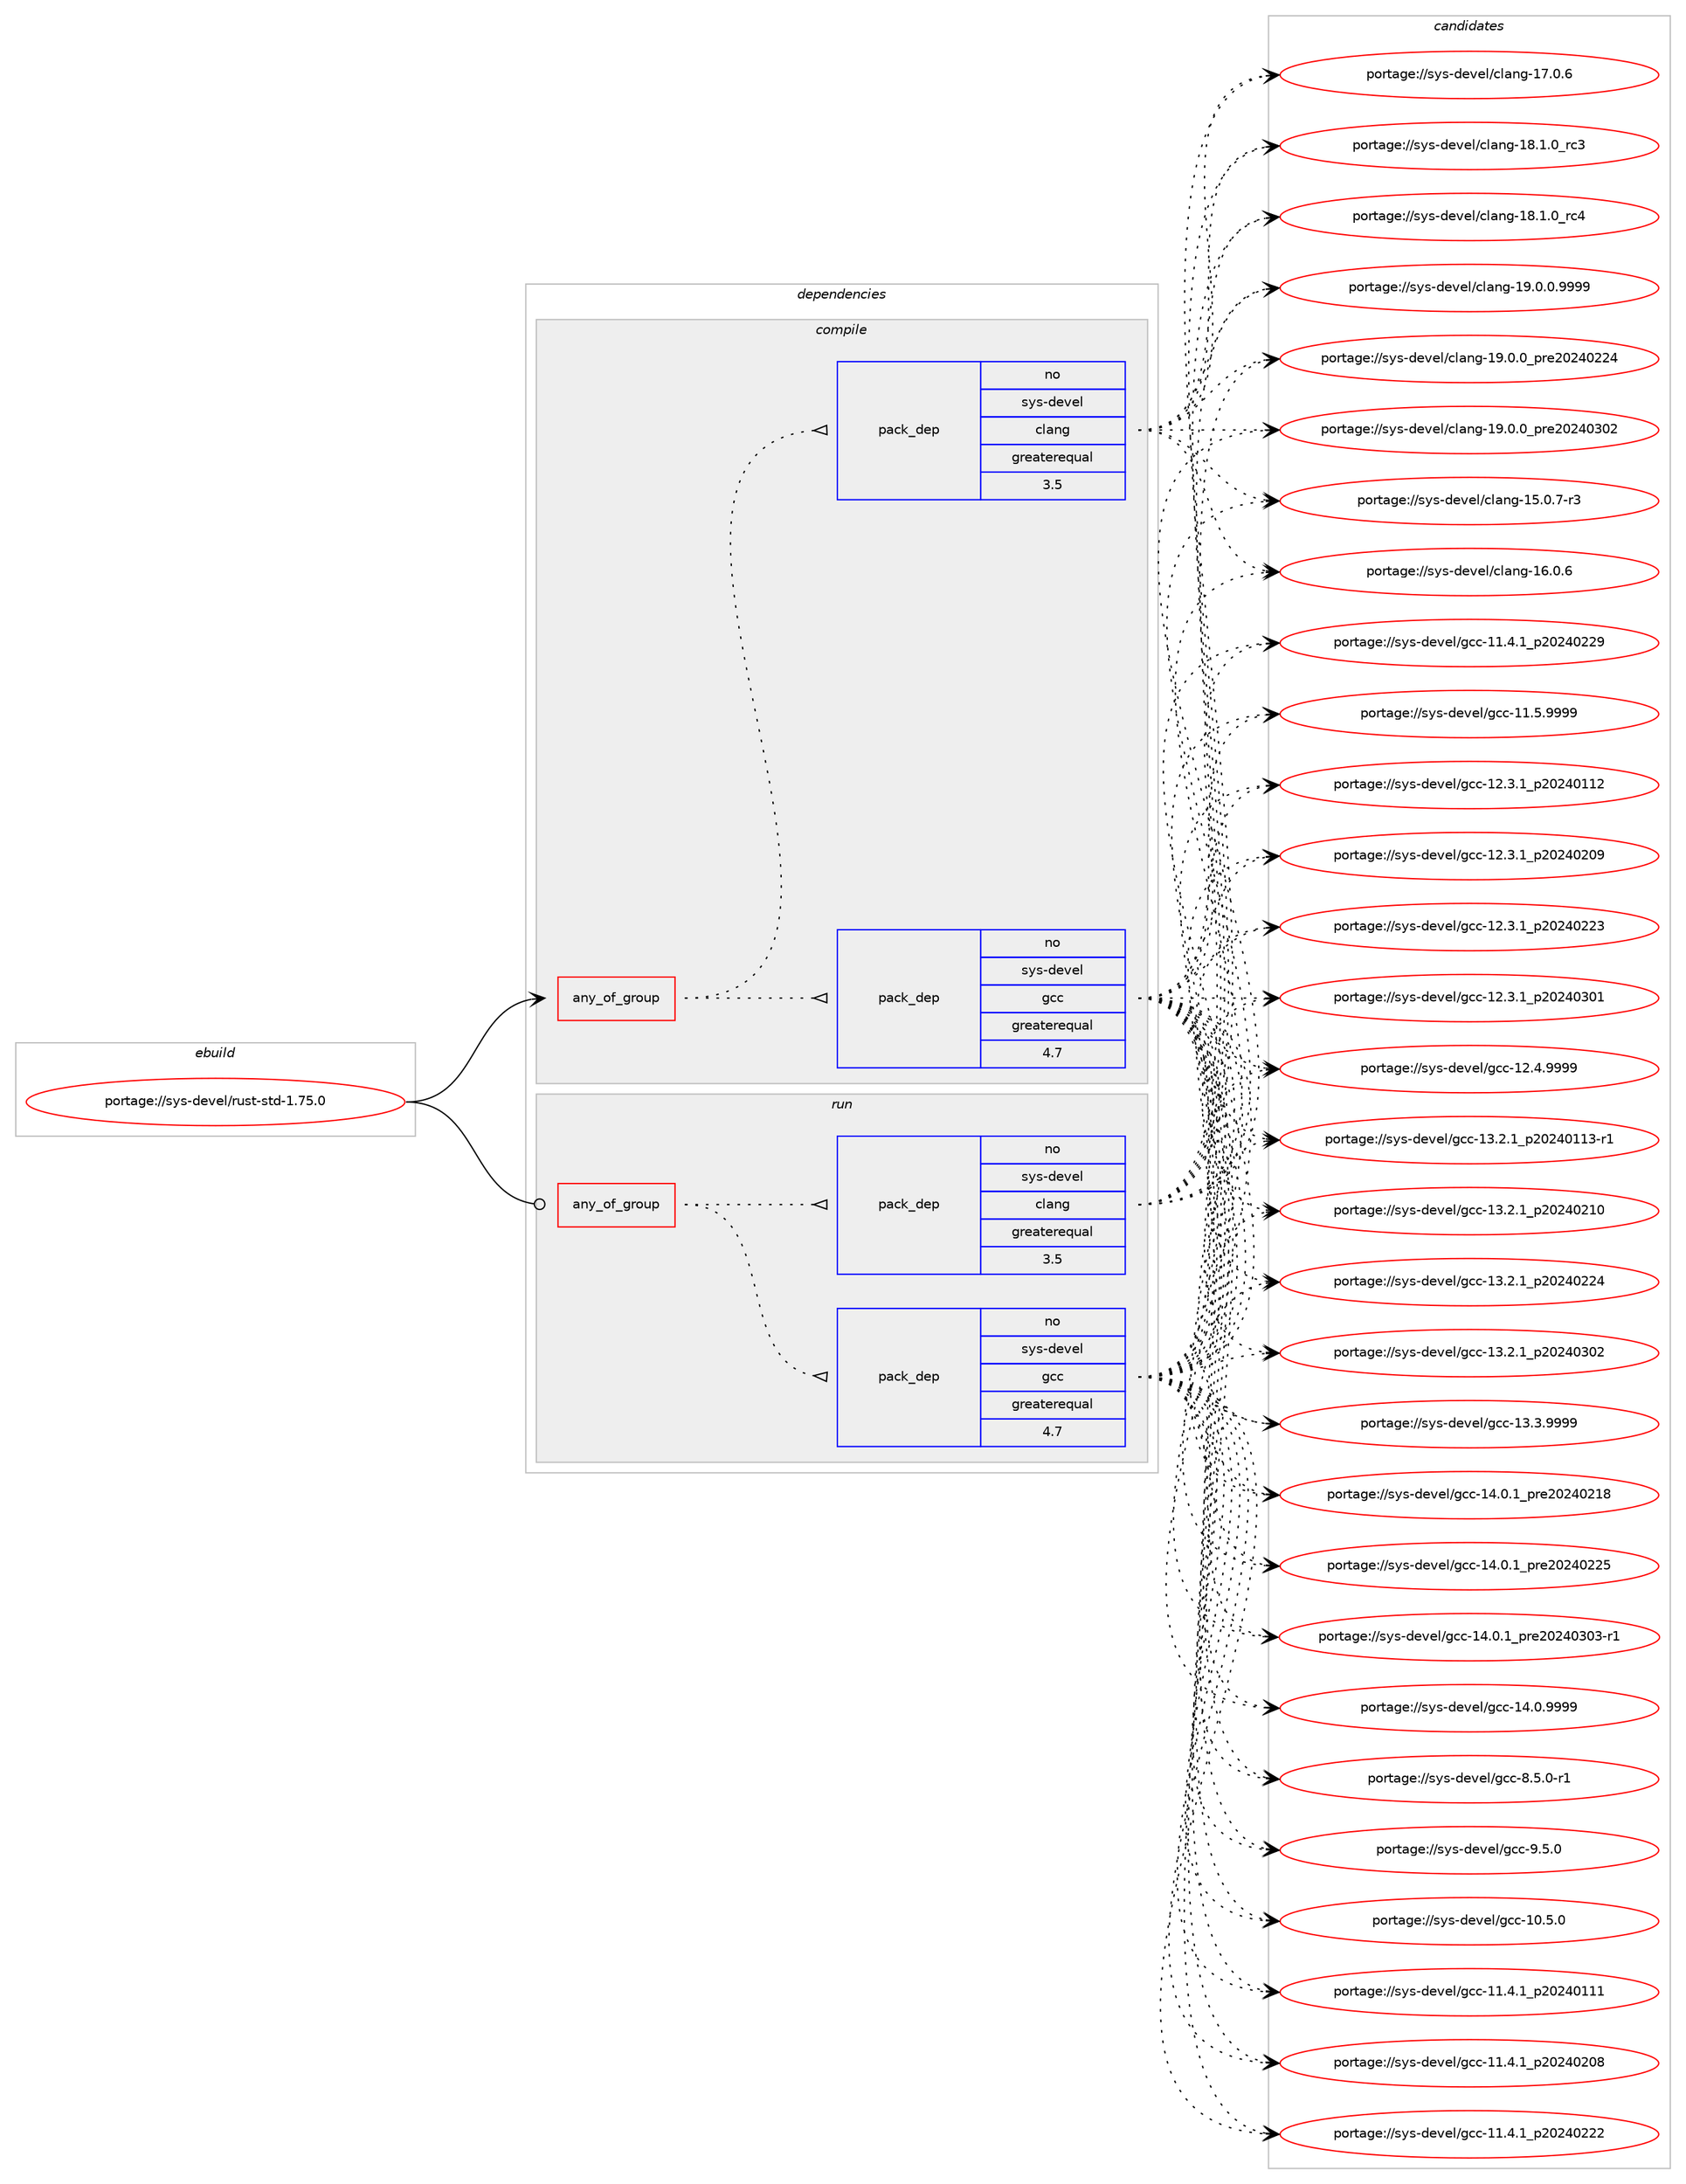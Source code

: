 digraph prolog {

# *************
# Graph options
# *************

newrank=true;
concentrate=true;
compound=true;
graph [rankdir=LR,fontname=Helvetica,fontsize=10,ranksep=1.5];#, ranksep=2.5, nodesep=0.2];
edge  [arrowhead=vee];
node  [fontname=Helvetica,fontsize=10];

# **********
# The ebuild
# **********

subgraph cluster_leftcol {
color=gray;
rank=same;
label=<<i>ebuild</i>>;
id [label="portage://sys-devel/rust-std-1.75.0", color=red, width=4, href="../sys-devel/rust-std-1.75.0.svg"];
}

# ****************
# The dependencies
# ****************

subgraph cluster_midcol {
color=gray;
label=<<i>dependencies</i>>;
subgraph cluster_compile {
fillcolor="#eeeeee";
style=filled;
label=<<i>compile</i>>;
subgraph any139 {
dependency15374 [label=<<TABLE BORDER="0" CELLBORDER="1" CELLSPACING="0" CELLPADDING="4"><TR><TD CELLPADDING="10">any_of_group</TD></TR></TABLE>>, shape=none, color=red];subgraph pack4353 {
dependency15375 [label=<<TABLE BORDER="0" CELLBORDER="1" CELLSPACING="0" CELLPADDING="4" WIDTH="220"><TR><TD ROWSPAN="6" CELLPADDING="30">pack_dep</TD></TR><TR><TD WIDTH="110">no</TD></TR><TR><TD>sys-devel</TD></TR><TR><TD>gcc</TD></TR><TR><TD>greaterequal</TD></TR><TR><TD>4.7</TD></TR></TABLE>>, shape=none, color=blue];
}
dependency15374:e -> dependency15375:w [weight=20,style="dotted",arrowhead="oinv"];
subgraph pack4354 {
dependency15376 [label=<<TABLE BORDER="0" CELLBORDER="1" CELLSPACING="0" CELLPADDING="4" WIDTH="220"><TR><TD ROWSPAN="6" CELLPADDING="30">pack_dep</TD></TR><TR><TD WIDTH="110">no</TD></TR><TR><TD>sys-devel</TD></TR><TR><TD>clang</TD></TR><TR><TD>greaterequal</TD></TR><TR><TD>3.5</TD></TR></TABLE>>, shape=none, color=blue];
}
dependency15374:e -> dependency15376:w [weight=20,style="dotted",arrowhead="oinv"];
}
id:e -> dependency15374:w [weight=20,style="solid",arrowhead="vee"];
}
subgraph cluster_compileandrun {
fillcolor="#eeeeee";
style=filled;
label=<<i>compile and run</i>>;
}
subgraph cluster_run {
fillcolor="#eeeeee";
style=filled;
label=<<i>run</i>>;
subgraph any140 {
dependency15377 [label=<<TABLE BORDER="0" CELLBORDER="1" CELLSPACING="0" CELLPADDING="4"><TR><TD CELLPADDING="10">any_of_group</TD></TR></TABLE>>, shape=none, color=red];subgraph pack4355 {
dependency15378 [label=<<TABLE BORDER="0" CELLBORDER="1" CELLSPACING="0" CELLPADDING="4" WIDTH="220"><TR><TD ROWSPAN="6" CELLPADDING="30">pack_dep</TD></TR><TR><TD WIDTH="110">no</TD></TR><TR><TD>sys-devel</TD></TR><TR><TD>gcc</TD></TR><TR><TD>greaterequal</TD></TR><TR><TD>4.7</TD></TR></TABLE>>, shape=none, color=blue];
}
dependency15377:e -> dependency15378:w [weight=20,style="dotted",arrowhead="oinv"];
subgraph pack4356 {
dependency15379 [label=<<TABLE BORDER="0" CELLBORDER="1" CELLSPACING="0" CELLPADDING="4" WIDTH="220"><TR><TD ROWSPAN="6" CELLPADDING="30">pack_dep</TD></TR><TR><TD WIDTH="110">no</TD></TR><TR><TD>sys-devel</TD></TR><TR><TD>clang</TD></TR><TR><TD>greaterequal</TD></TR><TR><TD>3.5</TD></TR></TABLE>>, shape=none, color=blue];
}
dependency15377:e -> dependency15379:w [weight=20,style="dotted",arrowhead="oinv"];
}
id:e -> dependency15377:w [weight=20,style="solid",arrowhead="odot"];
}
}

# **************
# The candidates
# **************

subgraph cluster_choices {
rank=same;
color=gray;
label=<<i>candidates</i>>;

subgraph choice4353 {
color=black;
nodesep=1;
choice1151211154510010111810110847103999945494846534648 [label="portage://sys-devel/gcc-10.5.0", color=red, width=4,href="../sys-devel/gcc-10.5.0.svg"];
choice1151211154510010111810110847103999945494946524649951125048505248494949 [label="portage://sys-devel/gcc-11.4.1_p20240111", color=red, width=4,href="../sys-devel/gcc-11.4.1_p20240111.svg"];
choice1151211154510010111810110847103999945494946524649951125048505248504856 [label="portage://sys-devel/gcc-11.4.1_p20240208", color=red, width=4,href="../sys-devel/gcc-11.4.1_p20240208.svg"];
choice1151211154510010111810110847103999945494946524649951125048505248505050 [label="portage://sys-devel/gcc-11.4.1_p20240222", color=red, width=4,href="../sys-devel/gcc-11.4.1_p20240222.svg"];
choice1151211154510010111810110847103999945494946524649951125048505248505057 [label="portage://sys-devel/gcc-11.4.1_p20240229", color=red, width=4,href="../sys-devel/gcc-11.4.1_p20240229.svg"];
choice1151211154510010111810110847103999945494946534657575757 [label="portage://sys-devel/gcc-11.5.9999", color=red, width=4,href="../sys-devel/gcc-11.5.9999.svg"];
choice1151211154510010111810110847103999945495046514649951125048505248494950 [label="portage://sys-devel/gcc-12.3.1_p20240112", color=red, width=4,href="../sys-devel/gcc-12.3.1_p20240112.svg"];
choice1151211154510010111810110847103999945495046514649951125048505248504857 [label="portage://sys-devel/gcc-12.3.1_p20240209", color=red, width=4,href="../sys-devel/gcc-12.3.1_p20240209.svg"];
choice1151211154510010111810110847103999945495046514649951125048505248505051 [label="portage://sys-devel/gcc-12.3.1_p20240223", color=red, width=4,href="../sys-devel/gcc-12.3.1_p20240223.svg"];
choice1151211154510010111810110847103999945495046514649951125048505248514849 [label="portage://sys-devel/gcc-12.3.1_p20240301", color=red, width=4,href="../sys-devel/gcc-12.3.1_p20240301.svg"];
choice1151211154510010111810110847103999945495046524657575757 [label="portage://sys-devel/gcc-12.4.9999", color=red, width=4,href="../sys-devel/gcc-12.4.9999.svg"];
choice11512111545100101118101108471039999454951465046499511250485052484949514511449 [label="portage://sys-devel/gcc-13.2.1_p20240113-r1", color=red, width=4,href="../sys-devel/gcc-13.2.1_p20240113-r1.svg"];
choice1151211154510010111810110847103999945495146504649951125048505248504948 [label="portage://sys-devel/gcc-13.2.1_p20240210", color=red, width=4,href="../sys-devel/gcc-13.2.1_p20240210.svg"];
choice1151211154510010111810110847103999945495146504649951125048505248505052 [label="portage://sys-devel/gcc-13.2.1_p20240224", color=red, width=4,href="../sys-devel/gcc-13.2.1_p20240224.svg"];
choice1151211154510010111810110847103999945495146504649951125048505248514850 [label="portage://sys-devel/gcc-13.2.1_p20240302", color=red, width=4,href="../sys-devel/gcc-13.2.1_p20240302.svg"];
choice1151211154510010111810110847103999945495146514657575757 [label="portage://sys-devel/gcc-13.3.9999", color=red, width=4,href="../sys-devel/gcc-13.3.9999.svg"];
choice1151211154510010111810110847103999945495246484649951121141015048505248504956 [label="portage://sys-devel/gcc-14.0.1_pre20240218", color=red, width=4,href="../sys-devel/gcc-14.0.1_pre20240218.svg"];
choice1151211154510010111810110847103999945495246484649951121141015048505248505053 [label="portage://sys-devel/gcc-14.0.1_pre20240225", color=red, width=4,href="../sys-devel/gcc-14.0.1_pre20240225.svg"];
choice11512111545100101118101108471039999454952464846499511211410150485052485148514511449 [label="portage://sys-devel/gcc-14.0.1_pre20240303-r1", color=red, width=4,href="../sys-devel/gcc-14.0.1_pre20240303-r1.svg"];
choice1151211154510010111810110847103999945495246484657575757 [label="portage://sys-devel/gcc-14.0.9999", color=red, width=4,href="../sys-devel/gcc-14.0.9999.svg"];
choice115121115451001011181011084710399994556465346484511449 [label="portage://sys-devel/gcc-8.5.0-r1", color=red, width=4,href="../sys-devel/gcc-8.5.0-r1.svg"];
choice11512111545100101118101108471039999455746534648 [label="portage://sys-devel/gcc-9.5.0", color=red, width=4,href="../sys-devel/gcc-9.5.0.svg"];
dependency15375:e -> choice1151211154510010111810110847103999945494846534648:w [style=dotted,weight="100"];
dependency15375:e -> choice1151211154510010111810110847103999945494946524649951125048505248494949:w [style=dotted,weight="100"];
dependency15375:e -> choice1151211154510010111810110847103999945494946524649951125048505248504856:w [style=dotted,weight="100"];
dependency15375:e -> choice1151211154510010111810110847103999945494946524649951125048505248505050:w [style=dotted,weight="100"];
dependency15375:e -> choice1151211154510010111810110847103999945494946524649951125048505248505057:w [style=dotted,weight="100"];
dependency15375:e -> choice1151211154510010111810110847103999945494946534657575757:w [style=dotted,weight="100"];
dependency15375:e -> choice1151211154510010111810110847103999945495046514649951125048505248494950:w [style=dotted,weight="100"];
dependency15375:e -> choice1151211154510010111810110847103999945495046514649951125048505248504857:w [style=dotted,weight="100"];
dependency15375:e -> choice1151211154510010111810110847103999945495046514649951125048505248505051:w [style=dotted,weight="100"];
dependency15375:e -> choice1151211154510010111810110847103999945495046514649951125048505248514849:w [style=dotted,weight="100"];
dependency15375:e -> choice1151211154510010111810110847103999945495046524657575757:w [style=dotted,weight="100"];
dependency15375:e -> choice11512111545100101118101108471039999454951465046499511250485052484949514511449:w [style=dotted,weight="100"];
dependency15375:e -> choice1151211154510010111810110847103999945495146504649951125048505248504948:w [style=dotted,weight="100"];
dependency15375:e -> choice1151211154510010111810110847103999945495146504649951125048505248505052:w [style=dotted,weight="100"];
dependency15375:e -> choice1151211154510010111810110847103999945495146504649951125048505248514850:w [style=dotted,weight="100"];
dependency15375:e -> choice1151211154510010111810110847103999945495146514657575757:w [style=dotted,weight="100"];
dependency15375:e -> choice1151211154510010111810110847103999945495246484649951121141015048505248504956:w [style=dotted,weight="100"];
dependency15375:e -> choice1151211154510010111810110847103999945495246484649951121141015048505248505053:w [style=dotted,weight="100"];
dependency15375:e -> choice11512111545100101118101108471039999454952464846499511211410150485052485148514511449:w [style=dotted,weight="100"];
dependency15375:e -> choice1151211154510010111810110847103999945495246484657575757:w [style=dotted,weight="100"];
dependency15375:e -> choice115121115451001011181011084710399994556465346484511449:w [style=dotted,weight="100"];
dependency15375:e -> choice11512111545100101118101108471039999455746534648:w [style=dotted,weight="100"];
}
subgraph choice4354 {
color=black;
nodesep=1;
choice11512111545100101118101108479910897110103454953464846554511451 [label="portage://sys-devel/clang-15.0.7-r3", color=red, width=4,href="../sys-devel/clang-15.0.7-r3.svg"];
choice1151211154510010111810110847991089711010345495446484654 [label="portage://sys-devel/clang-16.0.6", color=red, width=4,href="../sys-devel/clang-16.0.6.svg"];
choice1151211154510010111810110847991089711010345495546484654 [label="portage://sys-devel/clang-17.0.6", color=red, width=4,href="../sys-devel/clang-17.0.6.svg"];
choice1151211154510010111810110847991089711010345495646494648951149951 [label="portage://sys-devel/clang-18.1.0_rc3", color=red, width=4,href="../sys-devel/clang-18.1.0_rc3.svg"];
choice1151211154510010111810110847991089711010345495646494648951149952 [label="portage://sys-devel/clang-18.1.0_rc4", color=red, width=4,href="../sys-devel/clang-18.1.0_rc4.svg"];
choice11512111545100101118101108479910897110103454957464846484657575757 [label="portage://sys-devel/clang-19.0.0.9999", color=red, width=4,href="../sys-devel/clang-19.0.0.9999.svg"];
choice1151211154510010111810110847991089711010345495746484648951121141015048505248505052 [label="portage://sys-devel/clang-19.0.0_pre20240224", color=red, width=4,href="../sys-devel/clang-19.0.0_pre20240224.svg"];
choice1151211154510010111810110847991089711010345495746484648951121141015048505248514850 [label="portage://sys-devel/clang-19.0.0_pre20240302", color=red, width=4,href="../sys-devel/clang-19.0.0_pre20240302.svg"];
dependency15376:e -> choice11512111545100101118101108479910897110103454953464846554511451:w [style=dotted,weight="100"];
dependency15376:e -> choice1151211154510010111810110847991089711010345495446484654:w [style=dotted,weight="100"];
dependency15376:e -> choice1151211154510010111810110847991089711010345495546484654:w [style=dotted,weight="100"];
dependency15376:e -> choice1151211154510010111810110847991089711010345495646494648951149951:w [style=dotted,weight="100"];
dependency15376:e -> choice1151211154510010111810110847991089711010345495646494648951149952:w [style=dotted,weight="100"];
dependency15376:e -> choice11512111545100101118101108479910897110103454957464846484657575757:w [style=dotted,weight="100"];
dependency15376:e -> choice1151211154510010111810110847991089711010345495746484648951121141015048505248505052:w [style=dotted,weight="100"];
dependency15376:e -> choice1151211154510010111810110847991089711010345495746484648951121141015048505248514850:w [style=dotted,weight="100"];
}
subgraph choice4355 {
color=black;
nodesep=1;
choice1151211154510010111810110847103999945494846534648 [label="portage://sys-devel/gcc-10.5.0", color=red, width=4,href="../sys-devel/gcc-10.5.0.svg"];
choice1151211154510010111810110847103999945494946524649951125048505248494949 [label="portage://sys-devel/gcc-11.4.1_p20240111", color=red, width=4,href="../sys-devel/gcc-11.4.1_p20240111.svg"];
choice1151211154510010111810110847103999945494946524649951125048505248504856 [label="portage://sys-devel/gcc-11.4.1_p20240208", color=red, width=4,href="../sys-devel/gcc-11.4.1_p20240208.svg"];
choice1151211154510010111810110847103999945494946524649951125048505248505050 [label="portage://sys-devel/gcc-11.4.1_p20240222", color=red, width=4,href="../sys-devel/gcc-11.4.1_p20240222.svg"];
choice1151211154510010111810110847103999945494946524649951125048505248505057 [label="portage://sys-devel/gcc-11.4.1_p20240229", color=red, width=4,href="../sys-devel/gcc-11.4.1_p20240229.svg"];
choice1151211154510010111810110847103999945494946534657575757 [label="portage://sys-devel/gcc-11.5.9999", color=red, width=4,href="../sys-devel/gcc-11.5.9999.svg"];
choice1151211154510010111810110847103999945495046514649951125048505248494950 [label="portage://sys-devel/gcc-12.3.1_p20240112", color=red, width=4,href="../sys-devel/gcc-12.3.1_p20240112.svg"];
choice1151211154510010111810110847103999945495046514649951125048505248504857 [label="portage://sys-devel/gcc-12.3.1_p20240209", color=red, width=4,href="../sys-devel/gcc-12.3.1_p20240209.svg"];
choice1151211154510010111810110847103999945495046514649951125048505248505051 [label="portage://sys-devel/gcc-12.3.1_p20240223", color=red, width=4,href="../sys-devel/gcc-12.3.1_p20240223.svg"];
choice1151211154510010111810110847103999945495046514649951125048505248514849 [label="portage://sys-devel/gcc-12.3.1_p20240301", color=red, width=4,href="../sys-devel/gcc-12.3.1_p20240301.svg"];
choice1151211154510010111810110847103999945495046524657575757 [label="portage://sys-devel/gcc-12.4.9999", color=red, width=4,href="../sys-devel/gcc-12.4.9999.svg"];
choice11512111545100101118101108471039999454951465046499511250485052484949514511449 [label="portage://sys-devel/gcc-13.2.1_p20240113-r1", color=red, width=4,href="../sys-devel/gcc-13.2.1_p20240113-r1.svg"];
choice1151211154510010111810110847103999945495146504649951125048505248504948 [label="portage://sys-devel/gcc-13.2.1_p20240210", color=red, width=4,href="../sys-devel/gcc-13.2.1_p20240210.svg"];
choice1151211154510010111810110847103999945495146504649951125048505248505052 [label="portage://sys-devel/gcc-13.2.1_p20240224", color=red, width=4,href="../sys-devel/gcc-13.2.1_p20240224.svg"];
choice1151211154510010111810110847103999945495146504649951125048505248514850 [label="portage://sys-devel/gcc-13.2.1_p20240302", color=red, width=4,href="../sys-devel/gcc-13.2.1_p20240302.svg"];
choice1151211154510010111810110847103999945495146514657575757 [label="portage://sys-devel/gcc-13.3.9999", color=red, width=4,href="../sys-devel/gcc-13.3.9999.svg"];
choice1151211154510010111810110847103999945495246484649951121141015048505248504956 [label="portage://sys-devel/gcc-14.0.1_pre20240218", color=red, width=4,href="../sys-devel/gcc-14.0.1_pre20240218.svg"];
choice1151211154510010111810110847103999945495246484649951121141015048505248505053 [label="portage://sys-devel/gcc-14.0.1_pre20240225", color=red, width=4,href="../sys-devel/gcc-14.0.1_pre20240225.svg"];
choice11512111545100101118101108471039999454952464846499511211410150485052485148514511449 [label="portage://sys-devel/gcc-14.0.1_pre20240303-r1", color=red, width=4,href="../sys-devel/gcc-14.0.1_pre20240303-r1.svg"];
choice1151211154510010111810110847103999945495246484657575757 [label="portage://sys-devel/gcc-14.0.9999", color=red, width=4,href="../sys-devel/gcc-14.0.9999.svg"];
choice115121115451001011181011084710399994556465346484511449 [label="portage://sys-devel/gcc-8.5.0-r1", color=red, width=4,href="../sys-devel/gcc-8.5.0-r1.svg"];
choice11512111545100101118101108471039999455746534648 [label="portage://sys-devel/gcc-9.5.0", color=red, width=4,href="../sys-devel/gcc-9.5.0.svg"];
dependency15378:e -> choice1151211154510010111810110847103999945494846534648:w [style=dotted,weight="100"];
dependency15378:e -> choice1151211154510010111810110847103999945494946524649951125048505248494949:w [style=dotted,weight="100"];
dependency15378:e -> choice1151211154510010111810110847103999945494946524649951125048505248504856:w [style=dotted,weight="100"];
dependency15378:e -> choice1151211154510010111810110847103999945494946524649951125048505248505050:w [style=dotted,weight="100"];
dependency15378:e -> choice1151211154510010111810110847103999945494946524649951125048505248505057:w [style=dotted,weight="100"];
dependency15378:e -> choice1151211154510010111810110847103999945494946534657575757:w [style=dotted,weight="100"];
dependency15378:e -> choice1151211154510010111810110847103999945495046514649951125048505248494950:w [style=dotted,weight="100"];
dependency15378:e -> choice1151211154510010111810110847103999945495046514649951125048505248504857:w [style=dotted,weight="100"];
dependency15378:e -> choice1151211154510010111810110847103999945495046514649951125048505248505051:w [style=dotted,weight="100"];
dependency15378:e -> choice1151211154510010111810110847103999945495046514649951125048505248514849:w [style=dotted,weight="100"];
dependency15378:e -> choice1151211154510010111810110847103999945495046524657575757:w [style=dotted,weight="100"];
dependency15378:e -> choice11512111545100101118101108471039999454951465046499511250485052484949514511449:w [style=dotted,weight="100"];
dependency15378:e -> choice1151211154510010111810110847103999945495146504649951125048505248504948:w [style=dotted,weight="100"];
dependency15378:e -> choice1151211154510010111810110847103999945495146504649951125048505248505052:w [style=dotted,weight="100"];
dependency15378:e -> choice1151211154510010111810110847103999945495146504649951125048505248514850:w [style=dotted,weight="100"];
dependency15378:e -> choice1151211154510010111810110847103999945495146514657575757:w [style=dotted,weight="100"];
dependency15378:e -> choice1151211154510010111810110847103999945495246484649951121141015048505248504956:w [style=dotted,weight="100"];
dependency15378:e -> choice1151211154510010111810110847103999945495246484649951121141015048505248505053:w [style=dotted,weight="100"];
dependency15378:e -> choice11512111545100101118101108471039999454952464846499511211410150485052485148514511449:w [style=dotted,weight="100"];
dependency15378:e -> choice1151211154510010111810110847103999945495246484657575757:w [style=dotted,weight="100"];
dependency15378:e -> choice115121115451001011181011084710399994556465346484511449:w [style=dotted,weight="100"];
dependency15378:e -> choice11512111545100101118101108471039999455746534648:w [style=dotted,weight="100"];
}
subgraph choice4356 {
color=black;
nodesep=1;
choice11512111545100101118101108479910897110103454953464846554511451 [label="portage://sys-devel/clang-15.0.7-r3", color=red, width=4,href="../sys-devel/clang-15.0.7-r3.svg"];
choice1151211154510010111810110847991089711010345495446484654 [label="portage://sys-devel/clang-16.0.6", color=red, width=4,href="../sys-devel/clang-16.0.6.svg"];
choice1151211154510010111810110847991089711010345495546484654 [label="portage://sys-devel/clang-17.0.6", color=red, width=4,href="../sys-devel/clang-17.0.6.svg"];
choice1151211154510010111810110847991089711010345495646494648951149951 [label="portage://sys-devel/clang-18.1.0_rc3", color=red, width=4,href="../sys-devel/clang-18.1.0_rc3.svg"];
choice1151211154510010111810110847991089711010345495646494648951149952 [label="portage://sys-devel/clang-18.1.0_rc4", color=red, width=4,href="../sys-devel/clang-18.1.0_rc4.svg"];
choice11512111545100101118101108479910897110103454957464846484657575757 [label="portage://sys-devel/clang-19.0.0.9999", color=red, width=4,href="../sys-devel/clang-19.0.0.9999.svg"];
choice1151211154510010111810110847991089711010345495746484648951121141015048505248505052 [label="portage://sys-devel/clang-19.0.0_pre20240224", color=red, width=4,href="../sys-devel/clang-19.0.0_pre20240224.svg"];
choice1151211154510010111810110847991089711010345495746484648951121141015048505248514850 [label="portage://sys-devel/clang-19.0.0_pre20240302", color=red, width=4,href="../sys-devel/clang-19.0.0_pre20240302.svg"];
dependency15379:e -> choice11512111545100101118101108479910897110103454953464846554511451:w [style=dotted,weight="100"];
dependency15379:e -> choice1151211154510010111810110847991089711010345495446484654:w [style=dotted,weight="100"];
dependency15379:e -> choice1151211154510010111810110847991089711010345495546484654:w [style=dotted,weight="100"];
dependency15379:e -> choice1151211154510010111810110847991089711010345495646494648951149951:w [style=dotted,weight="100"];
dependency15379:e -> choice1151211154510010111810110847991089711010345495646494648951149952:w [style=dotted,weight="100"];
dependency15379:e -> choice11512111545100101118101108479910897110103454957464846484657575757:w [style=dotted,weight="100"];
dependency15379:e -> choice1151211154510010111810110847991089711010345495746484648951121141015048505248505052:w [style=dotted,weight="100"];
dependency15379:e -> choice1151211154510010111810110847991089711010345495746484648951121141015048505248514850:w [style=dotted,weight="100"];
}
}

}
